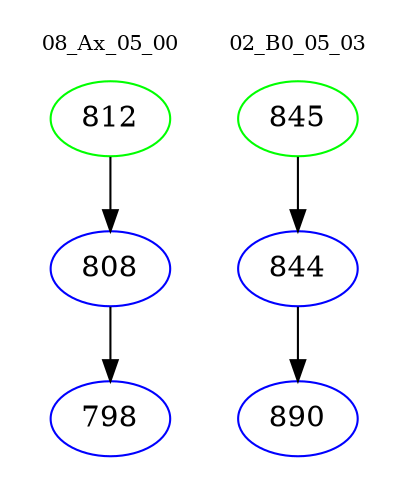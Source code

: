 digraph{
subgraph cluster_0 {
color = white
label = "08_Ax_05_00";
fontsize=10;
T0_812 [label="812", color="green"]
T0_812 -> T0_808 [color="black"]
T0_808 [label="808", color="blue"]
T0_808 -> T0_798 [color="black"]
T0_798 [label="798", color="blue"]
}
subgraph cluster_1 {
color = white
label = "02_B0_05_03";
fontsize=10;
T1_845 [label="845", color="green"]
T1_845 -> T1_844 [color="black"]
T1_844 [label="844", color="blue"]
T1_844 -> T1_890 [color="black"]
T1_890 [label="890", color="blue"]
}
}

